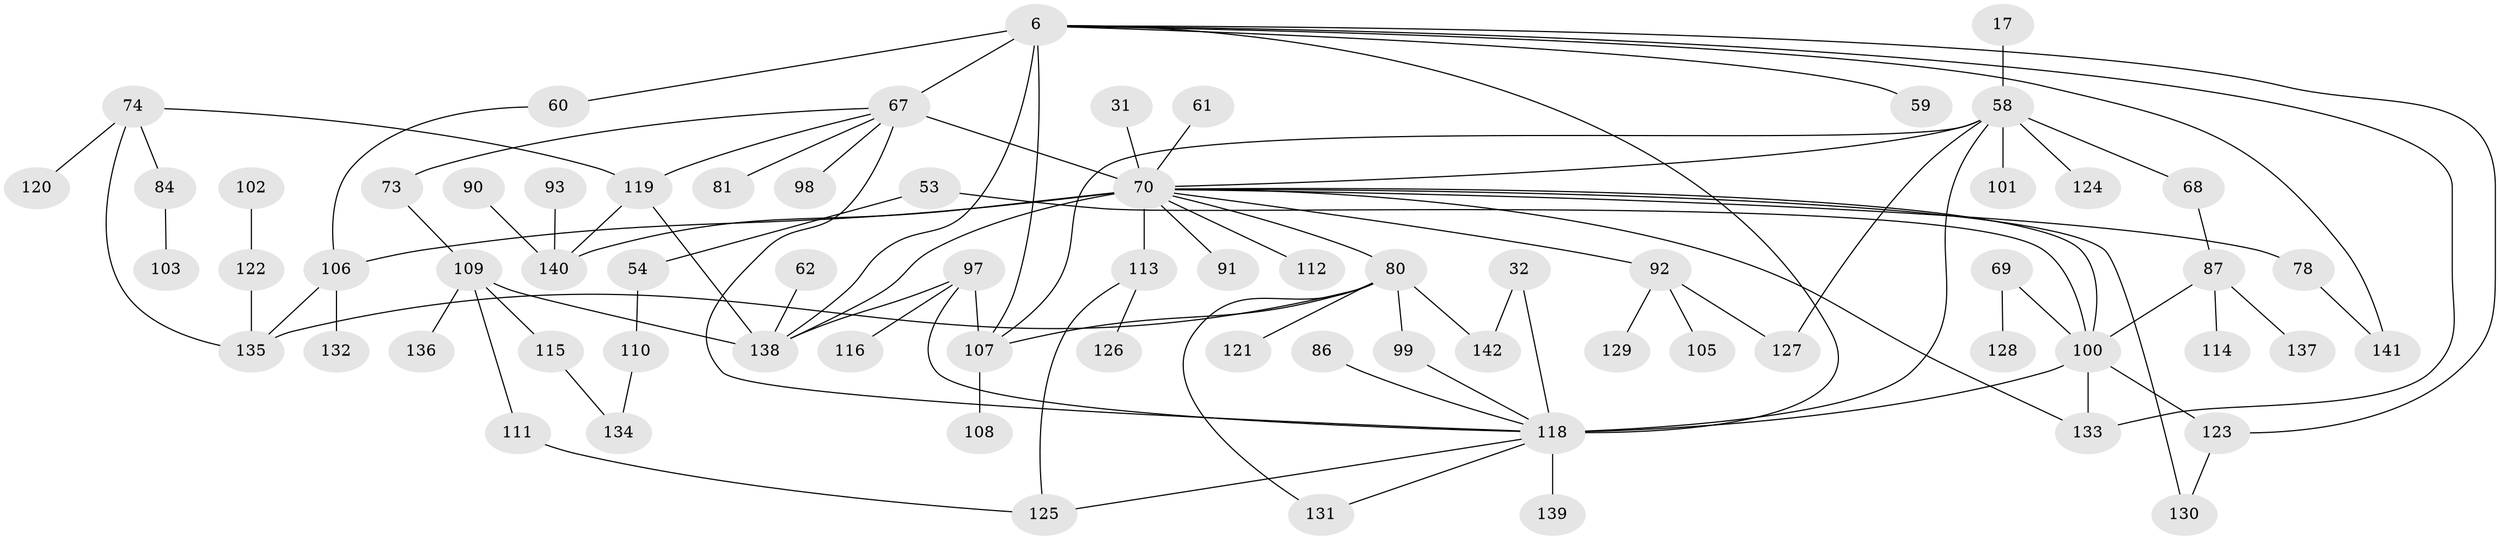 // original degree distribution, {3: 0.21830985915492956, 5: 0.04225352112676056, 8: 0.014084507042253521, 4: 0.1267605633802817, 6: 0.014084507042253521, 7: 0.028169014084507043, 2: 0.2676056338028169, 1: 0.2887323943661972}
// Generated by graph-tools (version 1.1) at 2025/41/03/09/25 04:41:48]
// undirected, 71 vertices, 97 edges
graph export_dot {
graph [start="1"]
  node [color=gray90,style=filled];
  6 [super="+2"];
  17;
  31;
  32;
  53;
  54;
  58 [super="+12"];
  59;
  60;
  61;
  62;
  67 [super="+1+9"];
  68;
  69;
  70 [super="+49+28+51+7"];
  73;
  74;
  78;
  80 [super="+29+33"];
  81;
  84;
  86;
  87 [super="+65"];
  90;
  91;
  92 [super="+52+46+79"];
  93;
  97 [super="+21+89"];
  98;
  99;
  100 [super="+40+82+96"];
  101;
  102;
  103;
  105;
  106;
  107 [super="+66+83"];
  108;
  109;
  110;
  111;
  112;
  113 [super="+20"];
  114;
  115;
  116;
  118 [super="+8+11+14+117+104"];
  119 [super="+27"];
  120;
  121;
  122 [super="+44"];
  123;
  124;
  125 [super="+57"];
  126;
  127;
  128;
  129;
  130;
  131;
  132;
  133 [super="+41"];
  134;
  135 [super="+35"];
  136;
  137;
  138 [super="+4+15+48+30+95"];
  139;
  140 [super="+75"];
  141;
  142;
  6 -- 59;
  6 -- 60;
  6 -- 123;
  6 -- 67 [weight=2];
  6 -- 141;
  6 -- 138;
  6 -- 118;
  6 -- 133;
  6 -- 107 [weight=2];
  17 -- 58;
  31 -- 70;
  32 -- 142;
  32 -- 118;
  53 -- 54;
  53 -- 100;
  54 -- 110;
  58 -- 68;
  58 -- 101;
  58 -- 127;
  58 -- 124;
  58 -- 118;
  58 -- 70;
  58 -- 107;
  60 -- 106;
  61 -- 70;
  62 -- 138;
  67 -- 73;
  67 -- 81;
  67 -- 98;
  67 -- 119;
  67 -- 70 [weight=3];
  67 -- 118;
  68 -- 87;
  69 -- 128;
  69 -- 100;
  70 -- 91;
  70 -- 130;
  70 -- 140 [weight=3];
  70 -- 78;
  70 -- 113;
  70 -- 133;
  70 -- 106;
  70 -- 138 [weight=2];
  70 -- 112;
  70 -- 80;
  70 -- 92;
  70 -- 100;
  73 -- 109;
  74 -- 84;
  74 -- 120;
  74 -- 135;
  74 -- 119;
  78 -- 141;
  80 -- 99;
  80 -- 142;
  80 -- 131;
  80 -- 135 [weight=2];
  80 -- 107 [weight=2];
  80 -- 121;
  84 -- 103;
  86 -- 118;
  87 -- 114;
  87 -- 137;
  87 -- 100 [weight=4];
  90 -- 140;
  92 -- 105;
  92 -- 127;
  92 -- 129;
  93 -- 140;
  97 -- 116;
  97 -- 138 [weight=2];
  97 -- 107;
  97 -- 118;
  99 -- 118;
  100 -- 133;
  100 -- 118 [weight=4];
  100 -- 123;
  102 -- 122;
  106 -- 132;
  106 -- 135;
  107 -- 108;
  109 -- 115;
  109 -- 136;
  109 -- 111;
  109 -- 138;
  110 -- 134;
  111 -- 125;
  113 -- 126;
  113 -- 125;
  115 -- 134;
  118 -- 125;
  118 -- 139;
  118 -- 131;
  119 -- 138;
  119 -- 140;
  122 -- 135;
  123 -- 130;
}
